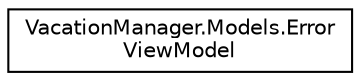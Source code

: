 digraph "Graphical Class Hierarchy"
{
 // LATEX_PDF_SIZE
  edge [fontname="Helvetica",fontsize="10",labelfontname="Helvetica",labelfontsize="10"];
  node [fontname="Helvetica",fontsize="10",shape=record];
  rankdir="LR";
  Node0 [label="VacationManager.Models.Error\lViewModel",height=0.2,width=0.4,color="black", fillcolor="white", style="filled",URL="$class_vacation_manager_1_1_models_1_1_error_view_model.html",tooltip=" "];
}
